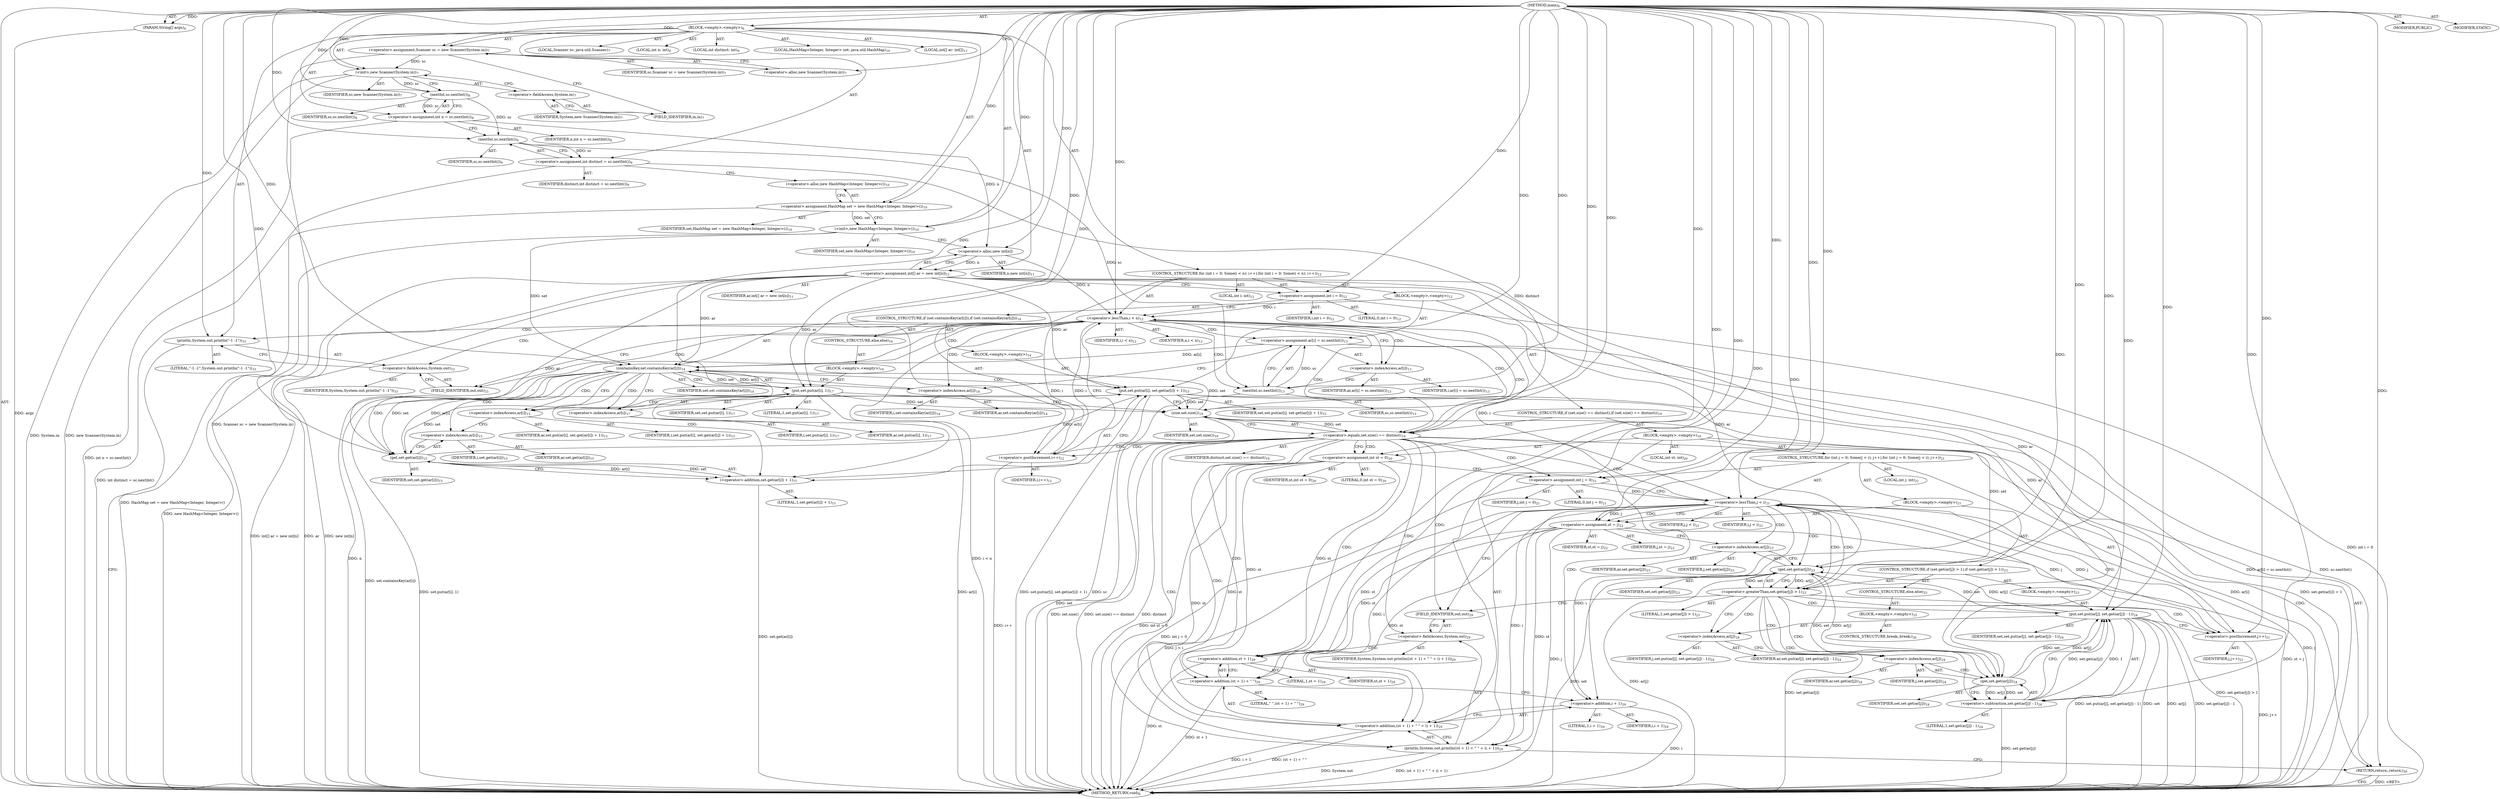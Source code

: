 digraph "main" {  
"21" [label = <(METHOD,main)<SUB>6</SUB>> ]
"22" [label = <(PARAM,String[] args)<SUB>6</SUB>> ]
"23" [label = <(BLOCK,&lt;empty&gt;,&lt;empty&gt;)<SUB>6</SUB>> ]
"4" [label = <(LOCAL,Scanner sc: java.util.Scanner)<SUB>7</SUB>> ]
"24" [label = <(&lt;operator&gt;.assignment,Scanner sc = new Scanner(System.in))<SUB>7</SUB>> ]
"25" [label = <(IDENTIFIER,sc,Scanner sc = new Scanner(System.in))<SUB>7</SUB>> ]
"26" [label = <(&lt;operator&gt;.alloc,new Scanner(System.in))<SUB>7</SUB>> ]
"27" [label = <(&lt;init&gt;,new Scanner(System.in))<SUB>7</SUB>> ]
"3" [label = <(IDENTIFIER,sc,new Scanner(System.in))<SUB>7</SUB>> ]
"28" [label = <(&lt;operator&gt;.fieldAccess,System.in)<SUB>7</SUB>> ]
"29" [label = <(IDENTIFIER,System,new Scanner(System.in))<SUB>7</SUB>> ]
"30" [label = <(FIELD_IDENTIFIER,in,in)<SUB>7</SUB>> ]
"31" [label = <(LOCAL,int n: int)<SUB>8</SUB>> ]
"32" [label = <(&lt;operator&gt;.assignment,int n = sc.nextInt())<SUB>8</SUB>> ]
"33" [label = <(IDENTIFIER,n,int n = sc.nextInt())<SUB>8</SUB>> ]
"34" [label = <(nextInt,sc.nextInt())<SUB>8</SUB>> ]
"35" [label = <(IDENTIFIER,sc,sc.nextInt())<SUB>8</SUB>> ]
"36" [label = <(LOCAL,int distinct: int)<SUB>9</SUB>> ]
"37" [label = <(&lt;operator&gt;.assignment,int distinct = sc.nextInt())<SUB>9</SUB>> ]
"38" [label = <(IDENTIFIER,distinct,int distinct = sc.nextInt())<SUB>9</SUB>> ]
"39" [label = <(nextInt,sc.nextInt())<SUB>9</SUB>> ]
"40" [label = <(IDENTIFIER,sc,sc.nextInt())<SUB>9</SUB>> ]
"6" [label = <(LOCAL,HashMap&lt;Integer, Integer&gt; set: java.util.HashMap)<SUB>10</SUB>> ]
"41" [label = <(&lt;operator&gt;.assignment,HashMap set = new HashMap&lt;Integer, Integer&gt;())<SUB>10</SUB>> ]
"42" [label = <(IDENTIFIER,set,HashMap set = new HashMap&lt;Integer, Integer&gt;())<SUB>10</SUB>> ]
"43" [label = <(&lt;operator&gt;.alloc,new HashMap&lt;Integer, Integer&gt;())<SUB>10</SUB>> ]
"44" [label = <(&lt;init&gt;,new HashMap&lt;Integer, Integer&gt;())<SUB>10</SUB>> ]
"5" [label = <(IDENTIFIER,set,new HashMap&lt;Integer, Integer&gt;())<SUB>10</SUB>> ]
"45" [label = <(LOCAL,int[] ar: int[])<SUB>11</SUB>> ]
"46" [label = <(&lt;operator&gt;.assignment,int[] ar = new int[n])<SUB>11</SUB>> ]
"47" [label = <(IDENTIFIER,ar,int[] ar = new int[n])<SUB>11</SUB>> ]
"48" [label = <(&lt;operator&gt;.alloc,new int[n])> ]
"49" [label = <(IDENTIFIER,n,new int[n])<SUB>11</SUB>> ]
"50" [label = <(CONTROL_STRUCTURE,for (int i = 0; Some(i &lt; n); i++),for (int i = 0; Some(i &lt; n); i++))<SUB>12</SUB>> ]
"51" [label = <(LOCAL,int i: int)<SUB>12</SUB>> ]
"52" [label = <(&lt;operator&gt;.assignment,int i = 0)<SUB>12</SUB>> ]
"53" [label = <(IDENTIFIER,i,int i = 0)<SUB>12</SUB>> ]
"54" [label = <(LITERAL,0,int i = 0)<SUB>12</SUB>> ]
"55" [label = <(&lt;operator&gt;.lessThan,i &lt; n)<SUB>12</SUB>> ]
"56" [label = <(IDENTIFIER,i,i &lt; n)<SUB>12</SUB>> ]
"57" [label = <(IDENTIFIER,n,i &lt; n)<SUB>12</SUB>> ]
"58" [label = <(&lt;operator&gt;.postIncrement,i++)<SUB>12</SUB>> ]
"59" [label = <(IDENTIFIER,i,i++)<SUB>12</SUB>> ]
"60" [label = <(BLOCK,&lt;empty&gt;,&lt;empty&gt;)<SUB>12</SUB>> ]
"61" [label = <(&lt;operator&gt;.assignment,ar[i] = sc.nextInt())<SUB>13</SUB>> ]
"62" [label = <(&lt;operator&gt;.indexAccess,ar[i])<SUB>13</SUB>> ]
"63" [label = <(IDENTIFIER,ar,ar[i] = sc.nextInt())<SUB>13</SUB>> ]
"64" [label = <(IDENTIFIER,i,ar[i] = sc.nextInt())<SUB>13</SUB>> ]
"65" [label = <(nextInt,sc.nextInt())<SUB>13</SUB>> ]
"66" [label = <(IDENTIFIER,sc,sc.nextInt())<SUB>13</SUB>> ]
"67" [label = <(CONTROL_STRUCTURE,if (set.containsKey(ar[i])),if (set.containsKey(ar[i])))<SUB>14</SUB>> ]
"68" [label = <(containsKey,set.containsKey(ar[i]))<SUB>14</SUB>> ]
"69" [label = <(IDENTIFIER,set,set.containsKey(ar[i]))<SUB>14</SUB>> ]
"70" [label = <(&lt;operator&gt;.indexAccess,ar[i])<SUB>14</SUB>> ]
"71" [label = <(IDENTIFIER,ar,set.containsKey(ar[i]))<SUB>14</SUB>> ]
"72" [label = <(IDENTIFIER,i,set.containsKey(ar[i]))<SUB>14</SUB>> ]
"73" [label = <(BLOCK,&lt;empty&gt;,&lt;empty&gt;)<SUB>14</SUB>> ]
"74" [label = <(put,set.put(ar[i], set.get(ar[i]) + 1))<SUB>15</SUB>> ]
"75" [label = <(IDENTIFIER,set,set.put(ar[i], set.get(ar[i]) + 1))<SUB>15</SUB>> ]
"76" [label = <(&lt;operator&gt;.indexAccess,ar[i])<SUB>15</SUB>> ]
"77" [label = <(IDENTIFIER,ar,set.put(ar[i], set.get(ar[i]) + 1))<SUB>15</SUB>> ]
"78" [label = <(IDENTIFIER,i,set.put(ar[i], set.get(ar[i]) + 1))<SUB>15</SUB>> ]
"79" [label = <(&lt;operator&gt;.addition,set.get(ar[i]) + 1)<SUB>15</SUB>> ]
"80" [label = <(get,set.get(ar[i]))<SUB>15</SUB>> ]
"81" [label = <(IDENTIFIER,set,set.get(ar[i]))<SUB>15</SUB>> ]
"82" [label = <(&lt;operator&gt;.indexAccess,ar[i])<SUB>15</SUB>> ]
"83" [label = <(IDENTIFIER,ar,set.get(ar[i]))<SUB>15</SUB>> ]
"84" [label = <(IDENTIFIER,i,set.get(ar[i]))<SUB>15</SUB>> ]
"85" [label = <(LITERAL,1,set.get(ar[i]) + 1)<SUB>15</SUB>> ]
"86" [label = <(CONTROL_STRUCTURE,else,else)<SUB>16</SUB>> ]
"87" [label = <(BLOCK,&lt;empty&gt;,&lt;empty&gt;)<SUB>16</SUB>> ]
"88" [label = <(put,set.put(ar[i], 1))<SUB>17</SUB>> ]
"89" [label = <(IDENTIFIER,set,set.put(ar[i], 1))<SUB>17</SUB>> ]
"90" [label = <(&lt;operator&gt;.indexAccess,ar[i])<SUB>17</SUB>> ]
"91" [label = <(IDENTIFIER,ar,set.put(ar[i], 1))<SUB>17</SUB>> ]
"92" [label = <(IDENTIFIER,i,set.put(ar[i], 1))<SUB>17</SUB>> ]
"93" [label = <(LITERAL,1,set.put(ar[i], 1))<SUB>17</SUB>> ]
"94" [label = <(CONTROL_STRUCTURE,if (set.size() == distinct),if (set.size() == distinct))<SUB>19</SUB>> ]
"95" [label = <(&lt;operator&gt;.equals,set.size() == distinct)<SUB>19</SUB>> ]
"96" [label = <(size,set.size())<SUB>19</SUB>> ]
"97" [label = <(IDENTIFIER,set,set.size())<SUB>19</SUB>> ]
"98" [label = <(IDENTIFIER,distinct,set.size() == distinct)<SUB>19</SUB>> ]
"99" [label = <(BLOCK,&lt;empty&gt;,&lt;empty&gt;)<SUB>19</SUB>> ]
"100" [label = <(LOCAL,int st: int)<SUB>20</SUB>> ]
"101" [label = <(&lt;operator&gt;.assignment,int st = 0)<SUB>20</SUB>> ]
"102" [label = <(IDENTIFIER,st,int st = 0)<SUB>20</SUB>> ]
"103" [label = <(LITERAL,0,int st = 0)<SUB>20</SUB>> ]
"104" [label = <(CONTROL_STRUCTURE,for (int j = 0; Some(j &lt; i); j++),for (int j = 0; Some(j &lt; i); j++))<SUB>21</SUB>> ]
"105" [label = <(LOCAL,int j: int)<SUB>21</SUB>> ]
"106" [label = <(&lt;operator&gt;.assignment,int j = 0)<SUB>21</SUB>> ]
"107" [label = <(IDENTIFIER,j,int j = 0)<SUB>21</SUB>> ]
"108" [label = <(LITERAL,0,int j = 0)<SUB>21</SUB>> ]
"109" [label = <(&lt;operator&gt;.lessThan,j &lt; i)<SUB>21</SUB>> ]
"110" [label = <(IDENTIFIER,j,j &lt; i)<SUB>21</SUB>> ]
"111" [label = <(IDENTIFIER,i,j &lt; i)<SUB>21</SUB>> ]
"112" [label = <(&lt;operator&gt;.postIncrement,j++)<SUB>21</SUB>> ]
"113" [label = <(IDENTIFIER,j,j++)<SUB>21</SUB>> ]
"114" [label = <(BLOCK,&lt;empty&gt;,&lt;empty&gt;)<SUB>21</SUB>> ]
"115" [label = <(&lt;operator&gt;.assignment,st = j)<SUB>22</SUB>> ]
"116" [label = <(IDENTIFIER,st,st = j)<SUB>22</SUB>> ]
"117" [label = <(IDENTIFIER,j,st = j)<SUB>22</SUB>> ]
"118" [label = <(CONTROL_STRUCTURE,if (set.get(ar[j]) &gt; 1),if (set.get(ar[j]) &gt; 1))<SUB>23</SUB>> ]
"119" [label = <(&lt;operator&gt;.greaterThan,set.get(ar[j]) &gt; 1)<SUB>23</SUB>> ]
"120" [label = <(get,set.get(ar[j]))<SUB>23</SUB>> ]
"121" [label = <(IDENTIFIER,set,set.get(ar[j]))<SUB>23</SUB>> ]
"122" [label = <(&lt;operator&gt;.indexAccess,ar[j])<SUB>23</SUB>> ]
"123" [label = <(IDENTIFIER,ar,set.get(ar[j]))<SUB>23</SUB>> ]
"124" [label = <(IDENTIFIER,j,set.get(ar[j]))<SUB>23</SUB>> ]
"125" [label = <(LITERAL,1,set.get(ar[j]) &gt; 1)<SUB>23</SUB>> ]
"126" [label = <(BLOCK,&lt;empty&gt;,&lt;empty&gt;)<SUB>23</SUB>> ]
"127" [label = <(put,set.put(ar[j], set.get(ar[j]) - 1))<SUB>24</SUB>> ]
"128" [label = <(IDENTIFIER,set,set.put(ar[j], set.get(ar[j]) - 1))<SUB>24</SUB>> ]
"129" [label = <(&lt;operator&gt;.indexAccess,ar[j])<SUB>24</SUB>> ]
"130" [label = <(IDENTIFIER,ar,set.put(ar[j], set.get(ar[j]) - 1))<SUB>24</SUB>> ]
"131" [label = <(IDENTIFIER,j,set.put(ar[j], set.get(ar[j]) - 1))<SUB>24</SUB>> ]
"132" [label = <(&lt;operator&gt;.subtraction,set.get(ar[j]) - 1)<SUB>24</SUB>> ]
"133" [label = <(get,set.get(ar[j]))<SUB>24</SUB>> ]
"134" [label = <(IDENTIFIER,set,set.get(ar[j]))<SUB>24</SUB>> ]
"135" [label = <(&lt;operator&gt;.indexAccess,ar[j])<SUB>24</SUB>> ]
"136" [label = <(IDENTIFIER,ar,set.get(ar[j]))<SUB>24</SUB>> ]
"137" [label = <(IDENTIFIER,j,set.get(ar[j]))<SUB>24</SUB>> ]
"138" [label = <(LITERAL,1,set.get(ar[j]) - 1)<SUB>24</SUB>> ]
"139" [label = <(CONTROL_STRUCTURE,else,else)<SUB>25</SUB>> ]
"140" [label = <(BLOCK,&lt;empty&gt;,&lt;empty&gt;)<SUB>25</SUB>> ]
"141" [label = <(CONTROL_STRUCTURE,break;,break;)<SUB>26</SUB>> ]
"142" [label = <(println,System.out.println((st + 1) + &quot; &quot; + (i + 1)))<SUB>29</SUB>> ]
"143" [label = <(&lt;operator&gt;.fieldAccess,System.out)<SUB>29</SUB>> ]
"144" [label = <(IDENTIFIER,System,System.out.println((st + 1) + &quot; &quot; + (i + 1)))<SUB>29</SUB>> ]
"145" [label = <(FIELD_IDENTIFIER,out,out)<SUB>29</SUB>> ]
"146" [label = <(&lt;operator&gt;.addition,(st + 1) + &quot; &quot; + (i + 1))<SUB>29</SUB>> ]
"147" [label = <(&lt;operator&gt;.addition,(st + 1) + &quot; &quot;)<SUB>29</SUB>> ]
"148" [label = <(&lt;operator&gt;.addition,st + 1)<SUB>29</SUB>> ]
"149" [label = <(IDENTIFIER,st,st + 1)<SUB>29</SUB>> ]
"150" [label = <(LITERAL,1,st + 1)<SUB>29</SUB>> ]
"151" [label = <(LITERAL,&quot; &quot;,(st + 1) + &quot; &quot;)<SUB>29</SUB>> ]
"152" [label = <(&lt;operator&gt;.addition,i + 1)<SUB>29</SUB>> ]
"153" [label = <(IDENTIFIER,i,i + 1)<SUB>29</SUB>> ]
"154" [label = <(LITERAL,1,i + 1)<SUB>29</SUB>> ]
"155" [label = <(RETURN,return;,return;)<SUB>30</SUB>> ]
"156" [label = <(println,System.out.println(&quot;-1 -1&quot;))<SUB>33</SUB>> ]
"157" [label = <(&lt;operator&gt;.fieldAccess,System.out)<SUB>33</SUB>> ]
"158" [label = <(IDENTIFIER,System,System.out.println(&quot;-1 -1&quot;))<SUB>33</SUB>> ]
"159" [label = <(FIELD_IDENTIFIER,out,out)<SUB>33</SUB>> ]
"160" [label = <(LITERAL,&quot;-1 -1&quot;,System.out.println(&quot;-1 -1&quot;))<SUB>33</SUB>> ]
"161" [label = <(MODIFIER,PUBLIC)> ]
"162" [label = <(MODIFIER,STATIC)> ]
"163" [label = <(METHOD_RETURN,void)<SUB>6</SUB>> ]
  "21" -> "22"  [ label = "AST: "] 
  "21" -> "23"  [ label = "AST: "] 
  "21" -> "161"  [ label = "AST: "] 
  "21" -> "162"  [ label = "AST: "] 
  "21" -> "163"  [ label = "AST: "] 
  "23" -> "4"  [ label = "AST: "] 
  "23" -> "24"  [ label = "AST: "] 
  "23" -> "27"  [ label = "AST: "] 
  "23" -> "31"  [ label = "AST: "] 
  "23" -> "32"  [ label = "AST: "] 
  "23" -> "36"  [ label = "AST: "] 
  "23" -> "37"  [ label = "AST: "] 
  "23" -> "6"  [ label = "AST: "] 
  "23" -> "41"  [ label = "AST: "] 
  "23" -> "44"  [ label = "AST: "] 
  "23" -> "45"  [ label = "AST: "] 
  "23" -> "46"  [ label = "AST: "] 
  "23" -> "50"  [ label = "AST: "] 
  "23" -> "156"  [ label = "AST: "] 
  "24" -> "25"  [ label = "AST: "] 
  "24" -> "26"  [ label = "AST: "] 
  "27" -> "3"  [ label = "AST: "] 
  "27" -> "28"  [ label = "AST: "] 
  "28" -> "29"  [ label = "AST: "] 
  "28" -> "30"  [ label = "AST: "] 
  "32" -> "33"  [ label = "AST: "] 
  "32" -> "34"  [ label = "AST: "] 
  "34" -> "35"  [ label = "AST: "] 
  "37" -> "38"  [ label = "AST: "] 
  "37" -> "39"  [ label = "AST: "] 
  "39" -> "40"  [ label = "AST: "] 
  "41" -> "42"  [ label = "AST: "] 
  "41" -> "43"  [ label = "AST: "] 
  "44" -> "5"  [ label = "AST: "] 
  "46" -> "47"  [ label = "AST: "] 
  "46" -> "48"  [ label = "AST: "] 
  "48" -> "49"  [ label = "AST: "] 
  "50" -> "51"  [ label = "AST: "] 
  "50" -> "52"  [ label = "AST: "] 
  "50" -> "55"  [ label = "AST: "] 
  "50" -> "58"  [ label = "AST: "] 
  "50" -> "60"  [ label = "AST: "] 
  "52" -> "53"  [ label = "AST: "] 
  "52" -> "54"  [ label = "AST: "] 
  "55" -> "56"  [ label = "AST: "] 
  "55" -> "57"  [ label = "AST: "] 
  "58" -> "59"  [ label = "AST: "] 
  "60" -> "61"  [ label = "AST: "] 
  "60" -> "67"  [ label = "AST: "] 
  "60" -> "94"  [ label = "AST: "] 
  "61" -> "62"  [ label = "AST: "] 
  "61" -> "65"  [ label = "AST: "] 
  "62" -> "63"  [ label = "AST: "] 
  "62" -> "64"  [ label = "AST: "] 
  "65" -> "66"  [ label = "AST: "] 
  "67" -> "68"  [ label = "AST: "] 
  "67" -> "73"  [ label = "AST: "] 
  "67" -> "86"  [ label = "AST: "] 
  "68" -> "69"  [ label = "AST: "] 
  "68" -> "70"  [ label = "AST: "] 
  "70" -> "71"  [ label = "AST: "] 
  "70" -> "72"  [ label = "AST: "] 
  "73" -> "74"  [ label = "AST: "] 
  "74" -> "75"  [ label = "AST: "] 
  "74" -> "76"  [ label = "AST: "] 
  "74" -> "79"  [ label = "AST: "] 
  "76" -> "77"  [ label = "AST: "] 
  "76" -> "78"  [ label = "AST: "] 
  "79" -> "80"  [ label = "AST: "] 
  "79" -> "85"  [ label = "AST: "] 
  "80" -> "81"  [ label = "AST: "] 
  "80" -> "82"  [ label = "AST: "] 
  "82" -> "83"  [ label = "AST: "] 
  "82" -> "84"  [ label = "AST: "] 
  "86" -> "87"  [ label = "AST: "] 
  "87" -> "88"  [ label = "AST: "] 
  "88" -> "89"  [ label = "AST: "] 
  "88" -> "90"  [ label = "AST: "] 
  "88" -> "93"  [ label = "AST: "] 
  "90" -> "91"  [ label = "AST: "] 
  "90" -> "92"  [ label = "AST: "] 
  "94" -> "95"  [ label = "AST: "] 
  "94" -> "99"  [ label = "AST: "] 
  "95" -> "96"  [ label = "AST: "] 
  "95" -> "98"  [ label = "AST: "] 
  "96" -> "97"  [ label = "AST: "] 
  "99" -> "100"  [ label = "AST: "] 
  "99" -> "101"  [ label = "AST: "] 
  "99" -> "104"  [ label = "AST: "] 
  "99" -> "142"  [ label = "AST: "] 
  "99" -> "155"  [ label = "AST: "] 
  "101" -> "102"  [ label = "AST: "] 
  "101" -> "103"  [ label = "AST: "] 
  "104" -> "105"  [ label = "AST: "] 
  "104" -> "106"  [ label = "AST: "] 
  "104" -> "109"  [ label = "AST: "] 
  "104" -> "112"  [ label = "AST: "] 
  "104" -> "114"  [ label = "AST: "] 
  "106" -> "107"  [ label = "AST: "] 
  "106" -> "108"  [ label = "AST: "] 
  "109" -> "110"  [ label = "AST: "] 
  "109" -> "111"  [ label = "AST: "] 
  "112" -> "113"  [ label = "AST: "] 
  "114" -> "115"  [ label = "AST: "] 
  "114" -> "118"  [ label = "AST: "] 
  "115" -> "116"  [ label = "AST: "] 
  "115" -> "117"  [ label = "AST: "] 
  "118" -> "119"  [ label = "AST: "] 
  "118" -> "126"  [ label = "AST: "] 
  "118" -> "139"  [ label = "AST: "] 
  "119" -> "120"  [ label = "AST: "] 
  "119" -> "125"  [ label = "AST: "] 
  "120" -> "121"  [ label = "AST: "] 
  "120" -> "122"  [ label = "AST: "] 
  "122" -> "123"  [ label = "AST: "] 
  "122" -> "124"  [ label = "AST: "] 
  "126" -> "127"  [ label = "AST: "] 
  "127" -> "128"  [ label = "AST: "] 
  "127" -> "129"  [ label = "AST: "] 
  "127" -> "132"  [ label = "AST: "] 
  "129" -> "130"  [ label = "AST: "] 
  "129" -> "131"  [ label = "AST: "] 
  "132" -> "133"  [ label = "AST: "] 
  "132" -> "138"  [ label = "AST: "] 
  "133" -> "134"  [ label = "AST: "] 
  "133" -> "135"  [ label = "AST: "] 
  "135" -> "136"  [ label = "AST: "] 
  "135" -> "137"  [ label = "AST: "] 
  "139" -> "140"  [ label = "AST: "] 
  "140" -> "141"  [ label = "AST: "] 
  "142" -> "143"  [ label = "AST: "] 
  "142" -> "146"  [ label = "AST: "] 
  "143" -> "144"  [ label = "AST: "] 
  "143" -> "145"  [ label = "AST: "] 
  "146" -> "147"  [ label = "AST: "] 
  "146" -> "152"  [ label = "AST: "] 
  "147" -> "148"  [ label = "AST: "] 
  "147" -> "151"  [ label = "AST: "] 
  "148" -> "149"  [ label = "AST: "] 
  "148" -> "150"  [ label = "AST: "] 
  "152" -> "153"  [ label = "AST: "] 
  "152" -> "154"  [ label = "AST: "] 
  "156" -> "157"  [ label = "AST: "] 
  "156" -> "160"  [ label = "AST: "] 
  "157" -> "158"  [ label = "AST: "] 
  "157" -> "159"  [ label = "AST: "] 
  "24" -> "30"  [ label = "CFG: "] 
  "27" -> "34"  [ label = "CFG: "] 
  "32" -> "39"  [ label = "CFG: "] 
  "37" -> "43"  [ label = "CFG: "] 
  "41" -> "44"  [ label = "CFG: "] 
  "44" -> "48"  [ label = "CFG: "] 
  "46" -> "52"  [ label = "CFG: "] 
  "156" -> "163"  [ label = "CFG: "] 
  "26" -> "24"  [ label = "CFG: "] 
  "28" -> "27"  [ label = "CFG: "] 
  "34" -> "32"  [ label = "CFG: "] 
  "39" -> "37"  [ label = "CFG: "] 
  "43" -> "41"  [ label = "CFG: "] 
  "48" -> "46"  [ label = "CFG: "] 
  "52" -> "55"  [ label = "CFG: "] 
  "55" -> "62"  [ label = "CFG: "] 
  "55" -> "159"  [ label = "CFG: "] 
  "58" -> "55"  [ label = "CFG: "] 
  "157" -> "156"  [ label = "CFG: "] 
  "30" -> "28"  [ label = "CFG: "] 
  "61" -> "70"  [ label = "CFG: "] 
  "159" -> "157"  [ label = "CFG: "] 
  "62" -> "65"  [ label = "CFG: "] 
  "65" -> "61"  [ label = "CFG: "] 
  "68" -> "76"  [ label = "CFG: "] 
  "68" -> "90"  [ label = "CFG: "] 
  "95" -> "101"  [ label = "CFG: "] 
  "95" -> "58"  [ label = "CFG: "] 
  "70" -> "68"  [ label = "CFG: "] 
  "74" -> "96"  [ label = "CFG: "] 
  "96" -> "95"  [ label = "CFG: "] 
  "101" -> "106"  [ label = "CFG: "] 
  "142" -> "155"  [ label = "CFG: "] 
  "155" -> "163"  [ label = "CFG: "] 
  "76" -> "82"  [ label = "CFG: "] 
  "79" -> "74"  [ label = "CFG: "] 
  "88" -> "96"  [ label = "CFG: "] 
  "106" -> "109"  [ label = "CFG: "] 
  "109" -> "115"  [ label = "CFG: "] 
  "109" -> "145"  [ label = "CFG: "] 
  "112" -> "109"  [ label = "CFG: "] 
  "143" -> "148"  [ label = "CFG: "] 
  "146" -> "142"  [ label = "CFG: "] 
  "80" -> "79"  [ label = "CFG: "] 
  "90" -> "88"  [ label = "CFG: "] 
  "115" -> "122"  [ label = "CFG: "] 
  "145" -> "143"  [ label = "CFG: "] 
  "147" -> "152"  [ label = "CFG: "] 
  "152" -> "146"  [ label = "CFG: "] 
  "82" -> "80"  [ label = "CFG: "] 
  "119" -> "129"  [ label = "CFG: "] 
  "119" -> "145"  [ label = "CFG: "] 
  "148" -> "147"  [ label = "CFG: "] 
  "120" -> "119"  [ label = "CFG: "] 
  "127" -> "112"  [ label = "CFG: "] 
  "122" -> "120"  [ label = "CFG: "] 
  "129" -> "135"  [ label = "CFG: "] 
  "132" -> "127"  [ label = "CFG: "] 
  "133" -> "132"  [ label = "CFG: "] 
  "135" -> "133"  [ label = "CFG: "] 
  "21" -> "26"  [ label = "CFG: "] 
  "155" -> "163"  [ label = "DDG: &lt;RET&gt;"] 
  "22" -> "163"  [ label = "DDG: args"] 
  "24" -> "163"  [ label = "DDG: Scanner sc = new Scanner(System.in)"] 
  "27" -> "163"  [ label = "DDG: System.in"] 
  "27" -> "163"  [ label = "DDG: new Scanner(System.in)"] 
  "32" -> "163"  [ label = "DDG: int n = sc.nextInt()"] 
  "37" -> "163"  [ label = "DDG: int distinct = sc.nextInt()"] 
  "41" -> "163"  [ label = "DDG: HashMap set = new HashMap&lt;Integer, Integer&gt;()"] 
  "44" -> "163"  [ label = "DDG: new HashMap&lt;Integer, Integer&gt;()"] 
  "46" -> "163"  [ label = "DDG: ar"] 
  "46" -> "163"  [ label = "DDG: new int[n]"] 
  "46" -> "163"  [ label = "DDG: int[] ar = new int[n]"] 
  "52" -> "163"  [ label = "DDG: int i = 0"] 
  "55" -> "163"  [ label = "DDG: n"] 
  "55" -> "163"  [ label = "DDG: i &lt; n"] 
  "65" -> "163"  [ label = "DDG: sc"] 
  "61" -> "163"  [ label = "DDG: sc.nextInt()"] 
  "61" -> "163"  [ label = "DDG: ar[i] = sc.nextInt()"] 
  "68" -> "163"  [ label = "DDG: set.containsKey(ar[i])"] 
  "88" -> "163"  [ label = "DDG: ar[i]"] 
  "88" -> "163"  [ label = "DDG: set.put(ar[i], 1)"] 
  "74" -> "163"  [ label = "DDG: ar[i]"] 
  "79" -> "163"  [ label = "DDG: set.get(ar[i])"] 
  "74" -> "163"  [ label = "DDG: set.get(ar[i]) + 1"] 
  "74" -> "163"  [ label = "DDG: set.put(ar[i], set.get(ar[i]) + 1)"] 
  "96" -> "163"  [ label = "DDG: set"] 
  "95" -> "163"  [ label = "DDG: set.size()"] 
  "95" -> "163"  [ label = "DDG: distinct"] 
  "95" -> "163"  [ label = "DDG: set.size() == distinct"] 
  "58" -> "163"  [ label = "DDG: i++"] 
  "101" -> "163"  [ label = "DDG: int st = 0"] 
  "106" -> "163"  [ label = "DDG: int j = 0"] 
  "109" -> "163"  [ label = "DDG: j"] 
  "109" -> "163"  [ label = "DDG: j &lt; i"] 
  "115" -> "163"  [ label = "DDG: j"] 
  "115" -> "163"  [ label = "DDG: st = j"] 
  "120" -> "163"  [ label = "DDG: set"] 
  "120" -> "163"  [ label = "DDG: ar[j]"] 
  "119" -> "163"  [ label = "DDG: set.get(ar[j])"] 
  "119" -> "163"  [ label = "DDG: set.get(ar[j]) &gt; 1"] 
  "142" -> "163"  [ label = "DDG: System.out"] 
  "148" -> "163"  [ label = "DDG: st"] 
  "147" -> "163"  [ label = "DDG: st + 1"] 
  "146" -> "163"  [ label = "DDG: (st + 1) + &quot; &quot;"] 
  "152" -> "163"  [ label = "DDG: i"] 
  "146" -> "163"  [ label = "DDG: i + 1"] 
  "142" -> "163"  [ label = "DDG: (st + 1) + &quot; &quot; + (i + 1)"] 
  "127" -> "163"  [ label = "DDG: set"] 
  "127" -> "163"  [ label = "DDG: ar[j]"] 
  "132" -> "163"  [ label = "DDG: set.get(ar[j])"] 
  "127" -> "163"  [ label = "DDG: set.get(ar[j]) - 1"] 
  "127" -> "163"  [ label = "DDG: set.put(ar[j], set.get(ar[j]) - 1)"] 
  "112" -> "163"  [ label = "DDG: j++"] 
  "21" -> "22"  [ label = "DDG: "] 
  "21" -> "24"  [ label = "DDG: "] 
  "34" -> "32"  [ label = "DDG: sc"] 
  "39" -> "37"  [ label = "DDG: sc"] 
  "21" -> "41"  [ label = "DDG: "] 
  "48" -> "46"  [ label = "DDG: n"] 
  "24" -> "27"  [ label = "DDG: sc"] 
  "21" -> "27"  [ label = "DDG: "] 
  "41" -> "44"  [ label = "DDG: set"] 
  "21" -> "44"  [ label = "DDG: "] 
  "21" -> "52"  [ label = "DDG: "] 
  "21" -> "156"  [ label = "DDG: "] 
  "27" -> "34"  [ label = "DDG: sc"] 
  "21" -> "34"  [ label = "DDG: "] 
  "34" -> "39"  [ label = "DDG: sc"] 
  "21" -> "39"  [ label = "DDG: "] 
  "32" -> "48"  [ label = "DDG: n"] 
  "21" -> "48"  [ label = "DDG: "] 
  "52" -> "55"  [ label = "DDG: i"] 
  "58" -> "55"  [ label = "DDG: i"] 
  "21" -> "55"  [ label = "DDG: "] 
  "48" -> "55"  [ label = "DDG: n"] 
  "55" -> "58"  [ label = "DDG: i"] 
  "21" -> "58"  [ label = "DDG: "] 
  "65" -> "61"  [ label = "DDG: sc"] 
  "39" -> "65"  [ label = "DDG: sc"] 
  "21" -> "65"  [ label = "DDG: "] 
  "44" -> "68"  [ label = "DDG: set"] 
  "96" -> "68"  [ label = "DDG: set"] 
  "21" -> "68"  [ label = "DDG: "] 
  "46" -> "68"  [ label = "DDG: ar"] 
  "61" -> "68"  [ label = "DDG: ar[i]"] 
  "96" -> "95"  [ label = "DDG: set"] 
  "37" -> "95"  [ label = "DDG: distinct"] 
  "21" -> "95"  [ label = "DDG: "] 
  "21" -> "101"  [ label = "DDG: "] 
  "21" -> "155"  [ label = "DDG: "] 
  "80" -> "74"  [ label = "DDG: set"] 
  "21" -> "74"  [ label = "DDG: "] 
  "46" -> "74"  [ label = "DDG: ar"] 
  "80" -> "74"  [ label = "DDG: ar[i]"] 
  "88" -> "96"  [ label = "DDG: set"] 
  "74" -> "96"  [ label = "DDG: set"] 
  "21" -> "96"  [ label = "DDG: "] 
  "21" -> "106"  [ label = "DDG: "] 
  "101" -> "142"  [ label = "DDG: st"] 
  "115" -> "142"  [ label = "DDG: st"] 
  "21" -> "142"  [ label = "DDG: "] 
  "109" -> "142"  [ label = "DDG: i"] 
  "80" -> "79"  [ label = "DDG: set"] 
  "80" -> "79"  [ label = "DDG: ar[i]"] 
  "21" -> "79"  [ label = "DDG: "] 
  "68" -> "88"  [ label = "DDG: set"] 
  "21" -> "88"  [ label = "DDG: "] 
  "46" -> "88"  [ label = "DDG: ar"] 
  "68" -> "88"  [ label = "DDG: ar[i]"] 
  "106" -> "109"  [ label = "DDG: j"] 
  "112" -> "109"  [ label = "DDG: j"] 
  "21" -> "109"  [ label = "DDG: "] 
  "55" -> "109"  [ label = "DDG: i"] 
  "21" -> "112"  [ label = "DDG: "] 
  "109" -> "112"  [ label = "DDG: j"] 
  "109" -> "115"  [ label = "DDG: j"] 
  "21" -> "115"  [ label = "DDG: "] 
  "101" -> "146"  [ label = "DDG: st"] 
  "115" -> "146"  [ label = "DDG: st"] 
  "21" -> "146"  [ label = "DDG: "] 
  "109" -> "146"  [ label = "DDG: i"] 
  "68" -> "80"  [ label = "DDG: set"] 
  "21" -> "80"  [ label = "DDG: "] 
  "46" -> "80"  [ label = "DDG: ar"] 
  "68" -> "80"  [ label = "DDG: ar[i]"] 
  "101" -> "147"  [ label = "DDG: st"] 
  "115" -> "147"  [ label = "DDG: st"] 
  "21" -> "147"  [ label = "DDG: "] 
  "109" -> "152"  [ label = "DDG: i"] 
  "21" -> "152"  [ label = "DDG: "] 
  "120" -> "119"  [ label = "DDG: set"] 
  "120" -> "119"  [ label = "DDG: ar[j]"] 
  "21" -> "119"  [ label = "DDG: "] 
  "101" -> "148"  [ label = "DDG: st"] 
  "115" -> "148"  [ label = "DDG: st"] 
  "21" -> "148"  [ label = "DDG: "] 
  "96" -> "120"  [ label = "DDG: set"] 
  "127" -> "120"  [ label = "DDG: set"] 
  "21" -> "120"  [ label = "DDG: "] 
  "46" -> "120"  [ label = "DDG: ar"] 
  "127" -> "120"  [ label = "DDG: ar[j]"] 
  "133" -> "127"  [ label = "DDG: set"] 
  "21" -> "127"  [ label = "DDG: "] 
  "46" -> "127"  [ label = "DDG: ar"] 
  "133" -> "127"  [ label = "DDG: ar[j]"] 
  "132" -> "127"  [ label = "DDG: set.get(ar[j])"] 
  "132" -> "127"  [ label = "DDG: 1"] 
  "133" -> "132"  [ label = "DDG: set"] 
  "133" -> "132"  [ label = "DDG: ar[j]"] 
  "21" -> "132"  [ label = "DDG: "] 
  "120" -> "133"  [ label = "DDG: set"] 
  "21" -> "133"  [ label = "DDG: "] 
  "46" -> "133"  [ label = "DDG: ar"] 
  "120" -> "133"  [ label = "DDG: ar[j]"] 
  "55" -> "68"  [ label = "CDG: "] 
  "55" -> "96"  [ label = "CDG: "] 
  "55" -> "95"  [ label = "CDG: "] 
  "55" -> "65"  [ label = "CDG: "] 
  "55" -> "157"  [ label = "CDG: "] 
  "55" -> "159"  [ label = "CDG: "] 
  "55" -> "61"  [ label = "CDG: "] 
  "55" -> "70"  [ label = "CDG: "] 
  "55" -> "156"  [ label = "CDG: "] 
  "55" -> "62"  [ label = "CDG: "] 
  "68" -> "74"  [ label = "CDG: "] 
  "68" -> "76"  [ label = "CDG: "] 
  "68" -> "82"  [ label = "CDG: "] 
  "68" -> "90"  [ label = "CDG: "] 
  "68" -> "79"  [ label = "CDG: "] 
  "68" -> "80"  [ label = "CDG: "] 
  "68" -> "88"  [ label = "CDG: "] 
  "95" -> "145"  [ label = "CDG: "] 
  "95" -> "146"  [ label = "CDG: "] 
  "95" -> "142"  [ label = "CDG: "] 
  "95" -> "106"  [ label = "CDG: "] 
  "95" -> "101"  [ label = "CDG: "] 
  "95" -> "148"  [ label = "CDG: "] 
  "95" -> "143"  [ label = "CDG: "] 
  "95" -> "58"  [ label = "CDG: "] 
  "95" -> "152"  [ label = "CDG: "] 
  "95" -> "147"  [ label = "CDG: "] 
  "95" -> "155"  [ label = "CDG: "] 
  "95" -> "55"  [ label = "CDG: "] 
  "95" -> "109"  [ label = "CDG: "] 
  "109" -> "115"  [ label = "CDG: "] 
  "109" -> "120"  [ label = "CDG: "] 
  "109" -> "122"  [ label = "CDG: "] 
  "109" -> "119"  [ label = "CDG: "] 
  "119" -> "132"  [ label = "CDG: "] 
  "119" -> "112"  [ label = "CDG: "] 
  "119" -> "129"  [ label = "CDG: "] 
  "119" -> "135"  [ label = "CDG: "] 
  "119" -> "127"  [ label = "CDG: "] 
  "119" -> "109"  [ label = "CDG: "] 
  "119" -> "133"  [ label = "CDG: "] 
}
